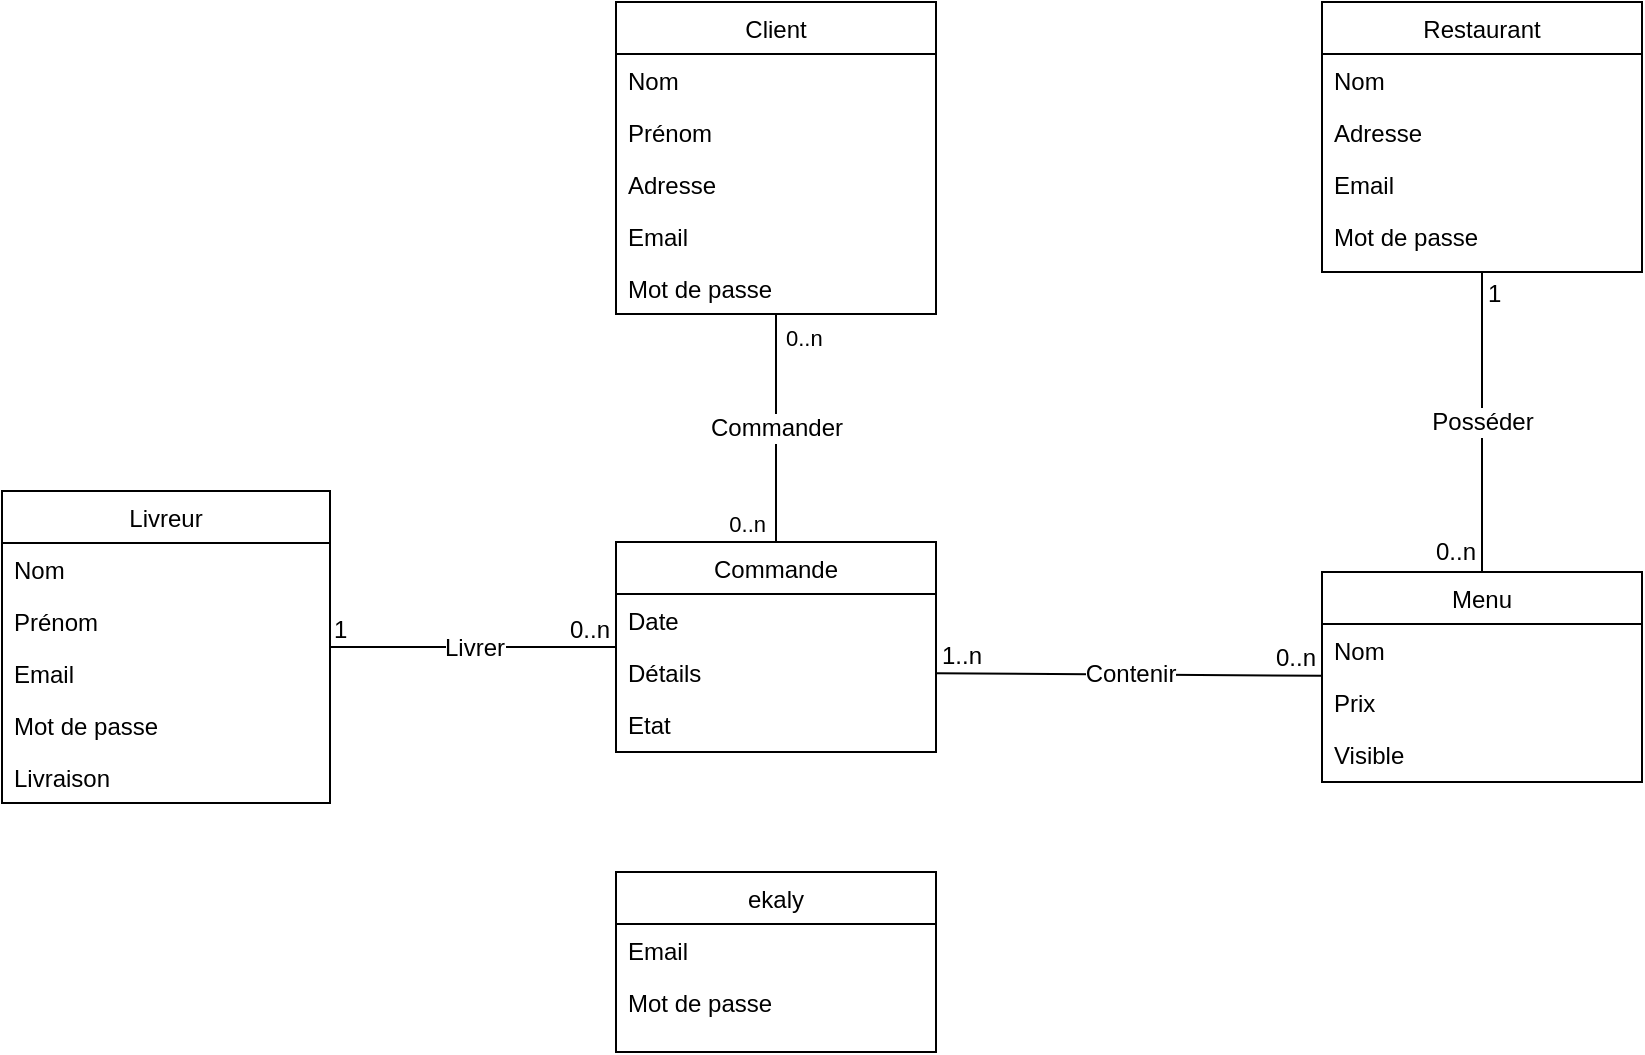 <mxfile version="17.2.1" type="device"><diagram id="C5RBs43oDa-KdzZeNtuy" name="Données"><mxGraphModel dx="1021" dy="695" grid="1" gridSize="15" guides="1" tooltips="1" connect="1" arrows="1" fold="1" page="1" pageScale="1" pageWidth="1600" pageHeight="1200" math="0" shadow="0"><root><mxCell id="WIyWlLk6GJQsqaUBKTNV-0"/><mxCell id="WIyWlLk6GJQsqaUBKTNV-1" parent="WIyWlLk6GJQsqaUBKTNV-0"/><mxCell id="zkfFHV4jXpPFQw0GAbJ--0" value="Client" style="swimlane;fontStyle=0;align=center;verticalAlign=top;childLayout=stackLayout;horizontal=1;startSize=26;horizontalStack=0;resizeParent=1;resizeLast=0;collapsible=1;marginBottom=0;rounded=0;shadow=0;strokeWidth=1;" parent="WIyWlLk6GJQsqaUBKTNV-1" vertex="1"><mxGeometry x="367" y="450" width="160" height="156" as="geometry"><mxRectangle x="230" y="140" width="160" height="26" as="alternateBounds"/></mxGeometry></mxCell><mxCell id="zkfFHV4jXpPFQw0GAbJ--1" value="Nom" style="text;align=left;verticalAlign=top;spacingLeft=4;spacingRight=4;overflow=hidden;rotatable=0;points=[[0,0.5],[1,0.5]];portConstraint=eastwest;" parent="zkfFHV4jXpPFQw0GAbJ--0" vertex="1"><mxGeometry y="26" width="160" height="26" as="geometry"/></mxCell><mxCell id="zkfFHV4jXpPFQw0GAbJ--2" value="Prénom" style="text;align=left;verticalAlign=top;spacingLeft=4;spacingRight=4;overflow=hidden;rotatable=0;points=[[0,0.5],[1,0.5]];portConstraint=eastwest;rounded=0;shadow=0;html=0;" parent="zkfFHV4jXpPFQw0GAbJ--0" vertex="1"><mxGeometry y="52" width="160" height="26" as="geometry"/></mxCell><mxCell id="zkfFHV4jXpPFQw0GAbJ--3" value="Adresse" style="text;align=left;verticalAlign=top;spacingLeft=4;spacingRight=4;overflow=hidden;rotatable=0;points=[[0,0.5],[1,0.5]];portConstraint=eastwest;rounded=0;shadow=0;html=0;" parent="zkfFHV4jXpPFQw0GAbJ--0" vertex="1"><mxGeometry y="78" width="160" height="26" as="geometry"/></mxCell><mxCell id="zkfFHV4jXpPFQw0GAbJ--5" value="Email" style="text;align=left;verticalAlign=top;spacingLeft=4;spacingRight=4;overflow=hidden;rotatable=0;points=[[0,0.5],[1,0.5]];portConstraint=eastwest;" parent="zkfFHV4jXpPFQw0GAbJ--0" vertex="1"><mxGeometry y="104" width="160" height="26" as="geometry"/></mxCell><mxCell id="sdEStpIZ9sfP_HFjgkUV-2" value="Mot de passe" style="text;align=left;verticalAlign=top;spacingLeft=4;spacingRight=4;overflow=hidden;rotatable=0;points=[[0,0.5],[1,0.5]];portConstraint=eastwest;" parent="zkfFHV4jXpPFQw0GAbJ--0" vertex="1"><mxGeometry y="130" width="160" height="26" as="geometry"/></mxCell><mxCell id="zkfFHV4jXpPFQw0GAbJ--6" value="ekaly" style="swimlane;fontStyle=0;align=center;verticalAlign=top;childLayout=stackLayout;horizontal=1;startSize=26;horizontalStack=0;resizeParent=1;resizeLast=0;collapsible=1;marginBottom=0;rounded=0;shadow=0;strokeWidth=1;" parent="WIyWlLk6GJQsqaUBKTNV-1" vertex="1"><mxGeometry x="367" y="885" width="160" height="90" as="geometry"><mxRectangle x="130" y="380" width="160" height="26" as="alternateBounds"/></mxGeometry></mxCell><mxCell id="zkfFHV4jXpPFQw0GAbJ--7" value="Email" style="text;align=left;verticalAlign=top;spacingLeft=4;spacingRight=4;overflow=hidden;rotatable=0;points=[[0,0.5],[1,0.5]];portConstraint=eastwest;" parent="zkfFHV4jXpPFQw0GAbJ--6" vertex="1"><mxGeometry y="26" width="160" height="26" as="geometry"/></mxCell><mxCell id="zkfFHV4jXpPFQw0GAbJ--8" value="Mot de passe" style="text;align=left;verticalAlign=top;spacingLeft=4;spacingRight=4;overflow=hidden;rotatable=0;points=[[0,0.5],[1,0.5]];portConstraint=eastwest;rounded=0;shadow=0;html=0;" parent="zkfFHV4jXpPFQw0GAbJ--6" vertex="1"><mxGeometry y="52" width="160" height="26" as="geometry"/></mxCell><mxCell id="zkfFHV4jXpPFQw0GAbJ--13" value="Livreur" style="swimlane;fontStyle=0;align=center;verticalAlign=top;childLayout=stackLayout;horizontal=1;startSize=26;horizontalStack=0;resizeParent=1;resizeLast=0;collapsible=1;marginBottom=0;rounded=0;shadow=0;strokeWidth=1;" parent="WIyWlLk6GJQsqaUBKTNV-1" vertex="1"><mxGeometry x="60" y="694.5" width="164" height="156" as="geometry"><mxRectangle x="340" y="380" width="170" height="26" as="alternateBounds"/></mxGeometry></mxCell><mxCell id="zkfFHV4jXpPFQw0GAbJ--14" value="Nom" style="text;align=left;verticalAlign=top;spacingLeft=4;spacingRight=4;overflow=hidden;rotatable=0;points=[[0,0.5],[1,0.5]];portConstraint=eastwest;" parent="zkfFHV4jXpPFQw0GAbJ--13" vertex="1"><mxGeometry y="26" width="164" height="26" as="geometry"/></mxCell><mxCell id="sdEStpIZ9sfP_HFjgkUV-3" value="Prénom" style="text;align=left;verticalAlign=top;spacingLeft=4;spacingRight=4;overflow=hidden;rotatable=0;points=[[0,0.5],[1,0.5]];portConstraint=eastwest;" parent="zkfFHV4jXpPFQw0GAbJ--13" vertex="1"><mxGeometry y="52" width="164" height="26" as="geometry"/></mxCell><mxCell id="sdEStpIZ9sfP_HFjgkUV-4" value="Email" style="text;align=left;verticalAlign=top;spacingLeft=4;spacingRight=4;overflow=hidden;rotatable=0;points=[[0,0.5],[1,0.5]];portConstraint=eastwest;" parent="zkfFHV4jXpPFQw0GAbJ--13" vertex="1"><mxGeometry y="78" width="164" height="26" as="geometry"/></mxCell><mxCell id="sdEStpIZ9sfP_HFjgkUV-5" value="Mot de passe" style="text;align=left;verticalAlign=top;spacingLeft=4;spacingRight=4;overflow=hidden;rotatable=0;points=[[0,0.5],[1,0.5]];portConstraint=eastwest;" parent="zkfFHV4jXpPFQw0GAbJ--13" vertex="1"><mxGeometry y="104" width="164" height="26" as="geometry"/></mxCell><mxCell id="sdEStpIZ9sfP_HFjgkUV-6" value="Livraison" style="text;align=left;verticalAlign=top;spacingLeft=4;spacingRight=4;overflow=hidden;rotatable=0;points=[[0,0.5],[1,0.5]];portConstraint=eastwest;" parent="zkfFHV4jXpPFQw0GAbJ--13" vertex="1"><mxGeometry y="130" width="164" height="26" as="geometry"/></mxCell><mxCell id="zkfFHV4jXpPFQw0GAbJ--17" value="Restaurant" style="swimlane;fontStyle=0;align=center;verticalAlign=top;childLayout=stackLayout;horizontal=1;startSize=26;horizontalStack=0;resizeParent=1;resizeLast=0;collapsible=1;marginBottom=0;rounded=0;shadow=0;strokeWidth=1;" parent="WIyWlLk6GJQsqaUBKTNV-1" vertex="1"><mxGeometry x="720" y="450" width="160" height="135" as="geometry"><mxRectangle x="550" y="140" width="160" height="26" as="alternateBounds"/></mxGeometry></mxCell><mxCell id="zkfFHV4jXpPFQw0GAbJ--18" value="Nom" style="text;align=left;verticalAlign=top;spacingLeft=4;spacingRight=4;overflow=hidden;rotatable=0;points=[[0,0.5],[1,0.5]];portConstraint=eastwest;" parent="zkfFHV4jXpPFQw0GAbJ--17" vertex="1"><mxGeometry y="26" width="160" height="26" as="geometry"/></mxCell><mxCell id="zkfFHV4jXpPFQw0GAbJ--19" value="Adresse" style="text;align=left;verticalAlign=top;spacingLeft=4;spacingRight=4;overflow=hidden;rotatable=0;points=[[0,0.5],[1,0.5]];portConstraint=eastwest;rounded=0;shadow=0;html=0;" parent="zkfFHV4jXpPFQw0GAbJ--17" vertex="1"><mxGeometry y="52" width="160" height="26" as="geometry"/></mxCell><mxCell id="zkfFHV4jXpPFQw0GAbJ--20" value="Email" style="text;align=left;verticalAlign=top;spacingLeft=4;spacingRight=4;overflow=hidden;rotatable=0;points=[[0,0.5],[1,0.5]];portConstraint=eastwest;rounded=0;shadow=0;html=0;" parent="zkfFHV4jXpPFQw0GAbJ--17" vertex="1"><mxGeometry y="78" width="160" height="26" as="geometry"/></mxCell><mxCell id="zkfFHV4jXpPFQw0GAbJ--21" value="Mot de passe" style="text;align=left;verticalAlign=top;spacingLeft=4;spacingRight=4;overflow=hidden;rotatable=0;points=[[0,0.5],[1,0.5]];portConstraint=eastwest;rounded=0;shadow=0;html=0;" parent="zkfFHV4jXpPFQw0GAbJ--17" vertex="1"><mxGeometry y="104" width="160" height="26" as="geometry"/></mxCell><mxCell id="sdEStpIZ9sfP_HFjgkUV-7" value="Menu" style="swimlane;fontStyle=0;align=center;verticalAlign=top;childLayout=stackLayout;horizontal=1;startSize=26;horizontalStack=0;resizeParent=1;resizeLast=0;collapsible=1;marginBottom=0;rounded=0;shadow=0;strokeWidth=1;" parent="WIyWlLk6GJQsqaUBKTNV-1" vertex="1"><mxGeometry x="720" y="735" width="160" height="105" as="geometry"><mxRectangle x="340" y="380" width="170" height="26" as="alternateBounds"/></mxGeometry></mxCell><mxCell id="sdEStpIZ9sfP_HFjgkUV-8" value="Nom" style="text;align=left;verticalAlign=top;spacingLeft=4;spacingRight=4;overflow=hidden;rotatable=0;points=[[0,0.5],[1,0.5]];portConstraint=eastwest;" parent="sdEStpIZ9sfP_HFjgkUV-7" vertex="1"><mxGeometry y="26" width="160" height="26" as="geometry"/></mxCell><mxCell id="sdEStpIZ9sfP_HFjgkUV-9" value="Prix" style="text;align=left;verticalAlign=top;spacingLeft=4;spacingRight=4;overflow=hidden;rotatable=0;points=[[0,0.5],[1,0.5]];portConstraint=eastwest;" parent="sdEStpIZ9sfP_HFjgkUV-7" vertex="1"><mxGeometry y="52" width="160" height="26" as="geometry"/></mxCell><mxCell id="sdEStpIZ9sfP_HFjgkUV-10" value="Visible" style="text;align=left;verticalAlign=top;spacingLeft=4;spacingRight=4;overflow=hidden;rotatable=0;points=[[0,0.5],[1,0.5]];portConstraint=eastwest;" parent="sdEStpIZ9sfP_HFjgkUV-7" vertex="1"><mxGeometry y="78" width="160" height="26" as="geometry"/></mxCell><mxCell id="sdEStpIZ9sfP_HFjgkUV-13" value="Commande" style="swimlane;fontStyle=0;align=center;verticalAlign=top;childLayout=stackLayout;horizontal=1;startSize=26;horizontalStack=0;resizeParent=1;resizeLast=0;collapsible=1;marginBottom=0;rounded=0;shadow=0;strokeWidth=1;" parent="WIyWlLk6GJQsqaUBKTNV-1" vertex="1"><mxGeometry x="367" y="720" width="160" height="105" as="geometry"><mxRectangle x="340" y="380" width="170" height="26" as="alternateBounds"/></mxGeometry></mxCell><mxCell id="sdEStpIZ9sfP_HFjgkUV-14" value="Date" style="text;align=left;verticalAlign=top;spacingLeft=4;spacingRight=4;overflow=hidden;rotatable=0;points=[[0,0.5],[1,0.5]];portConstraint=eastwest;" parent="sdEStpIZ9sfP_HFjgkUV-13" vertex="1"><mxGeometry y="26" width="160" height="26" as="geometry"/></mxCell><mxCell id="sdEStpIZ9sfP_HFjgkUV-15" value="Détails" style="text;align=left;verticalAlign=top;spacingLeft=4;spacingRight=4;overflow=hidden;rotatable=0;points=[[0,0.5],[1,0.5]];portConstraint=eastwest;" parent="sdEStpIZ9sfP_HFjgkUV-13" vertex="1"><mxGeometry y="52" width="160" height="26" as="geometry"/></mxCell><mxCell id="sdEStpIZ9sfP_HFjgkUV-16" value="Etat" style="text;align=left;verticalAlign=top;spacingLeft=4;spacingRight=4;overflow=hidden;rotatable=0;points=[[0,0.5],[1,0.5]];portConstraint=eastwest;" parent="sdEStpIZ9sfP_HFjgkUV-13" vertex="1"><mxGeometry y="78" width="160" height="26" as="geometry"/></mxCell><mxCell id="sdEStpIZ9sfP_HFjgkUV-18" value="" style="endArrow=none;html=1;rounded=0;endFill=0;" parent="WIyWlLk6GJQsqaUBKTNV-1" source="zkfFHV4jXpPFQw0GAbJ--0" target="sdEStpIZ9sfP_HFjgkUV-13" edge="1"><mxGeometry relative="1" as="geometry"><mxPoint x="527" y="630" as="sourcePoint"/><mxPoint x="555" y="645" as="targetPoint"/></mxGeometry></mxCell><mxCell id="sdEStpIZ9sfP_HFjgkUV-19" value="Commander" style="edgeLabel;resizable=0;html=1;align=center;verticalAlign=middle;fontSize=12;fontStyle=0" parent="sdEStpIZ9sfP_HFjgkUV-18" connectable="0" vertex="1"><mxGeometry relative="1" as="geometry"/></mxCell><mxCell id="sdEStpIZ9sfP_HFjgkUV-20" value="0..n" style="edgeLabel;resizable=0;html=1;align=left;verticalAlign=bottom;" parent="sdEStpIZ9sfP_HFjgkUV-18" connectable="0" vertex="1"><mxGeometry x="-1" relative="1" as="geometry"><mxPoint x="3" y="20" as="offset"/></mxGeometry></mxCell><mxCell id="sdEStpIZ9sfP_HFjgkUV-21" value="0..n" style="edgeLabel;resizable=0;html=1;align=right;verticalAlign=bottom;" parent="sdEStpIZ9sfP_HFjgkUV-18" connectable="0" vertex="1"><mxGeometry x="1" relative="1" as="geometry"><mxPoint x="-5" y="-1" as="offset"/></mxGeometry></mxCell><mxCell id="sdEStpIZ9sfP_HFjgkUV-25" value="" style="endArrow=none;html=1;rounded=0;fontSize=12;endFill=0;" parent="WIyWlLk6GJQsqaUBKTNV-1" source="zkfFHV4jXpPFQw0GAbJ--13" target="sdEStpIZ9sfP_HFjgkUV-13" edge="1"><mxGeometry relative="1" as="geometry"><mxPoint x="225" y="705" as="sourcePoint"/><mxPoint x="385" y="705" as="targetPoint"/></mxGeometry></mxCell><mxCell id="sdEStpIZ9sfP_HFjgkUV-26" value="Livrer" style="edgeLabel;resizable=0;html=1;align=center;verticalAlign=middle;fontSize=12;" parent="sdEStpIZ9sfP_HFjgkUV-25" connectable="0" vertex="1"><mxGeometry relative="1" as="geometry"/></mxCell><mxCell id="sdEStpIZ9sfP_HFjgkUV-27" value="1" style="edgeLabel;resizable=0;html=1;align=left;verticalAlign=bottom;fontSize=12;" parent="sdEStpIZ9sfP_HFjgkUV-25" connectable="0" vertex="1"><mxGeometry x="-1" relative="1" as="geometry"/></mxCell><mxCell id="sdEStpIZ9sfP_HFjgkUV-28" value="0..n" style="edgeLabel;resizable=0;html=1;align=right;verticalAlign=bottom;fontSize=12;" parent="sdEStpIZ9sfP_HFjgkUV-25" connectable="0" vertex="1"><mxGeometry x="1" relative="1" as="geometry"><mxPoint x="-3" as="offset"/></mxGeometry></mxCell><mxCell id="sdEStpIZ9sfP_HFjgkUV-29" value="" style="endArrow=none;html=1;rounded=0;fontSize=12;endFill=0;" parent="WIyWlLk6GJQsqaUBKTNV-1" source="sdEStpIZ9sfP_HFjgkUV-15" target="sdEStpIZ9sfP_HFjgkUV-7" edge="1"><mxGeometry relative="1" as="geometry"><mxPoint x="540" y="765" as="sourcePoint"/><mxPoint x="700" y="765" as="targetPoint"/></mxGeometry></mxCell><mxCell id="sdEStpIZ9sfP_HFjgkUV-30" value="Contenir" style="edgeLabel;resizable=0;html=1;align=center;verticalAlign=middle;fontSize=12;" parent="sdEStpIZ9sfP_HFjgkUV-29" connectable="0" vertex="1"><mxGeometry relative="1" as="geometry"/></mxCell><mxCell id="sdEStpIZ9sfP_HFjgkUV-31" value="1..n" style="edgeLabel;resizable=0;html=1;align=left;verticalAlign=bottom;fontSize=12;" parent="sdEStpIZ9sfP_HFjgkUV-29" connectable="0" vertex="1"><mxGeometry x="-1" relative="1" as="geometry"><mxPoint x="1" as="offset"/></mxGeometry></mxCell><mxCell id="sdEStpIZ9sfP_HFjgkUV-32" value="0..n" style="edgeLabel;resizable=0;html=1;align=right;verticalAlign=bottom;fontSize=12;" parent="sdEStpIZ9sfP_HFjgkUV-29" connectable="0" vertex="1"><mxGeometry x="1" relative="1" as="geometry"><mxPoint x="-2" as="offset"/></mxGeometry></mxCell><mxCell id="sdEStpIZ9sfP_HFjgkUV-34" value="" style="endArrow=none;html=1;rounded=0;fontSize=12;endFill=0;" parent="WIyWlLk6GJQsqaUBKTNV-1" source="zkfFHV4jXpPFQw0GAbJ--17" target="sdEStpIZ9sfP_HFjgkUV-7" edge="1"><mxGeometry relative="1" as="geometry"><mxPoint x="630" y="675" as="sourcePoint"/><mxPoint x="790" y="675" as="targetPoint"/></mxGeometry></mxCell><mxCell id="sdEStpIZ9sfP_HFjgkUV-35" value="Posséder" style="edgeLabel;resizable=0;html=1;align=center;verticalAlign=middle;fontSize=12;" parent="sdEStpIZ9sfP_HFjgkUV-34" connectable="0" vertex="1"><mxGeometry relative="1" as="geometry"/></mxCell><mxCell id="sdEStpIZ9sfP_HFjgkUV-36" value="1" style="edgeLabel;resizable=0;html=1;align=left;verticalAlign=bottom;fontSize=12;" parent="sdEStpIZ9sfP_HFjgkUV-34" connectable="0" vertex="1"><mxGeometry x="-1" relative="1" as="geometry"><mxPoint x="1" y="19" as="offset"/></mxGeometry></mxCell><mxCell id="sdEStpIZ9sfP_HFjgkUV-37" value="0..n" style="edgeLabel;resizable=0;html=1;align=right;verticalAlign=bottom;fontSize=12;" parent="sdEStpIZ9sfP_HFjgkUV-34" connectable="0" vertex="1"><mxGeometry x="1" relative="1" as="geometry"><mxPoint x="-3" y="-2" as="offset"/></mxGeometry></mxCell></root></mxGraphModel></diagram></mxfile>